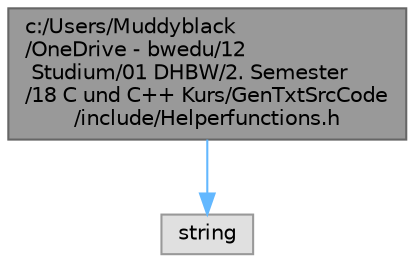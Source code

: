 digraph "c:/Users/Muddyblack/OneDrive - bwedu/12 Studium/01 DHBW/2. Semester/18 C und C++ Kurs/GenTxtSrcCode/include/Helperfunctions.h"
{
 // LATEX_PDF_SIZE
  bgcolor="transparent";
  edge [fontname=Helvetica,fontsize=10,labelfontname=Helvetica,labelfontsize=10];
  node [fontname=Helvetica,fontsize=10,shape=box,height=0.2,width=0.4];
  Node1 [id="Node000001",label="c:/Users/Muddyblack\l/OneDrive - bwedu/12\l Studium/01 DHBW/2. Semester\l/18 C und C++ Kurs/GenTxtSrcCode\l/include/Helperfunctions.h",height=0.2,width=0.4,color="gray40", fillcolor="grey60", style="filled", fontcolor="black",tooltip="Contains helper functions for string manipulation and console operations."];
  Node1 -> Node2 [id="edge1_Node000001_Node000002",color="steelblue1",style="solid",tooltip=" "];
  Node2 [id="Node000002",label="string",height=0.2,width=0.4,color="grey60", fillcolor="#E0E0E0", style="filled",tooltip=" "];
}
